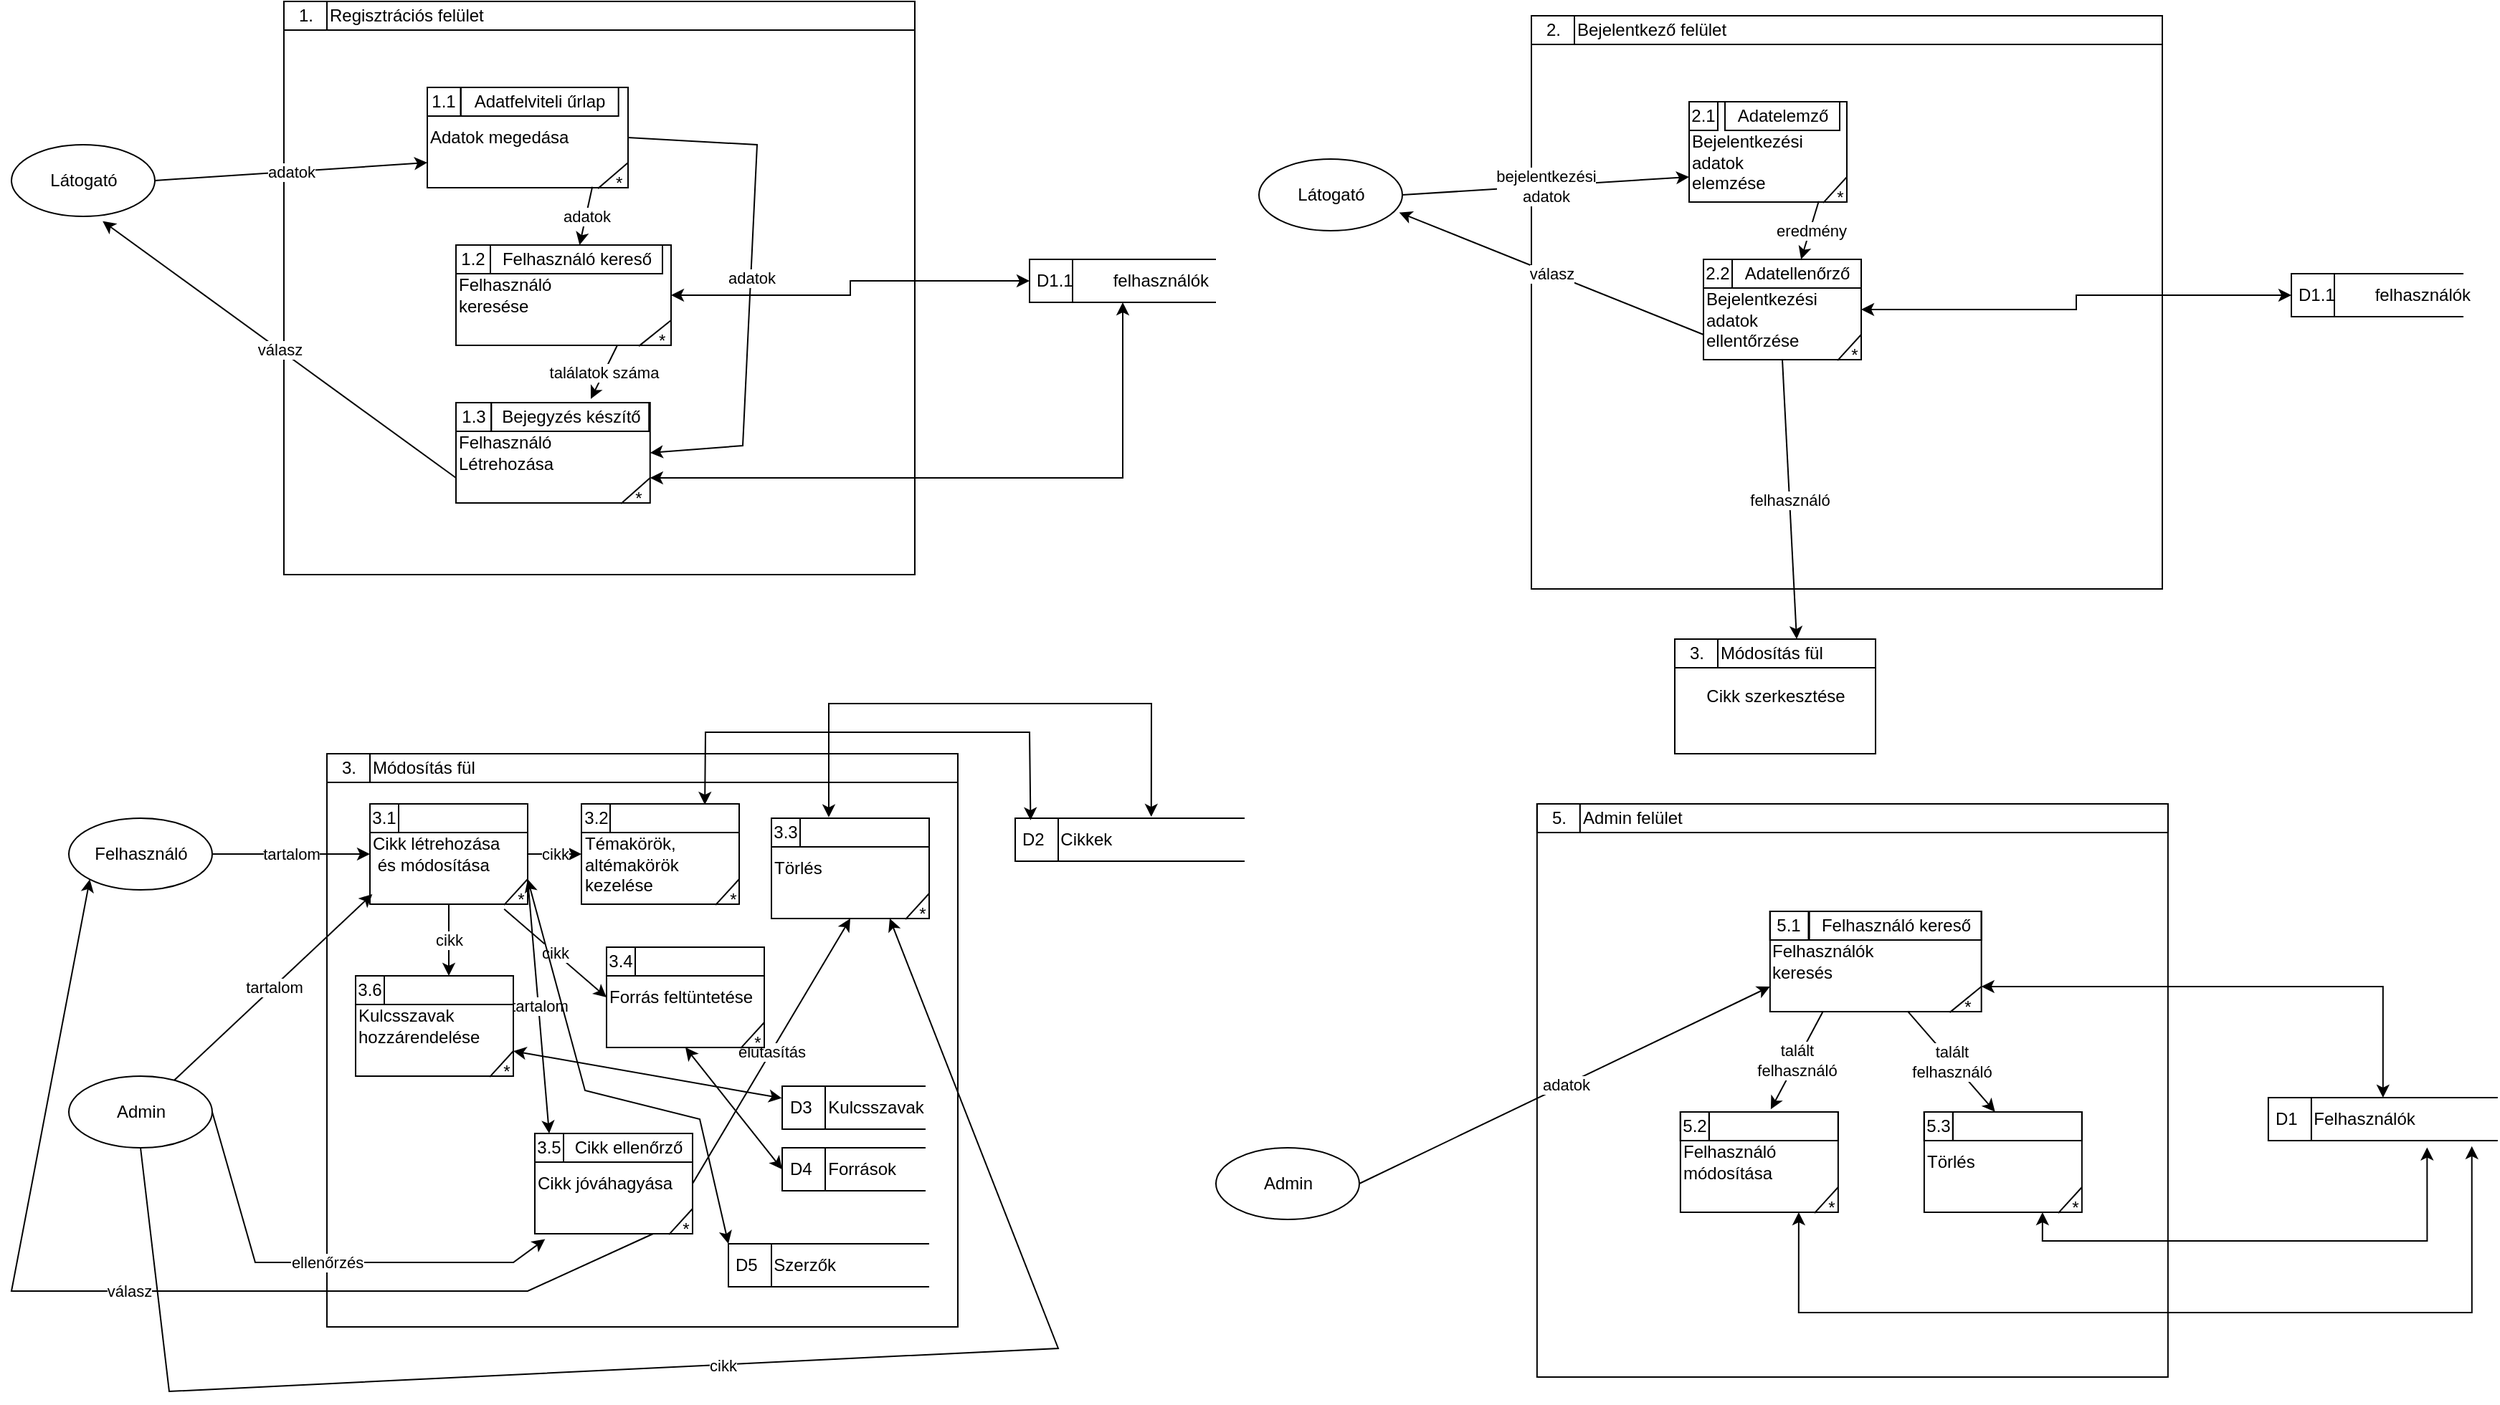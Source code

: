 <mxfile version="16.6.5" type="device"><diagram id="g55l6Z9YjQzglvDp5Ulx" name="Page-1"><mxGraphModel dx="1093" dy="506" grid="1" gridSize="10" guides="1" tooltips="1" connect="1" arrows="1" fold="1" page="1" pageScale="1" pageWidth="827" pageHeight="1169" math="0" shadow="0"><root><mxCell id="0"/><mxCell id="1" parent="0"/><mxCell id="7pryY4w6jy6aEPybOsbX-1" value="" style="group" vertex="1" connectable="0" parent="1"><mxGeometry x="210" y="60" width="440" height="400" as="geometry"/></mxCell><mxCell id="7pryY4w6jy6aEPybOsbX-2" value="" style="html=1;dashed=0;whitespace=wrap;rounded=0;sketch=0;strokeColor=#000000;align=left;" vertex="1" parent="7pryY4w6jy6aEPybOsbX-1"><mxGeometry width="440" height="400" as="geometry"/></mxCell><mxCell id="7pryY4w6jy6aEPybOsbX-3" value="1." style="text;html=1;resizable=0;autosize=1;align=center;verticalAlign=middle;points=[];fillColor=none;rounded=0;sketch=0;strokeColor=#000000;" vertex="1" parent="7pryY4w6jy6aEPybOsbX-1"><mxGeometry width="30" height="20" as="geometry"/></mxCell><mxCell id="7pryY4w6jy6aEPybOsbX-4" value="Regisztrációs felület" style="rounded=0;whiteSpace=wrap;html=1;sketch=0;strokeColor=#000000;align=left;" vertex="1" parent="7pryY4w6jy6aEPybOsbX-1"><mxGeometry x="30" width="410" height="20" as="geometry"/></mxCell><mxCell id="7pryY4w6jy6aEPybOsbX-5" value="" style="group" vertex="1" connectable="0" parent="7pryY4w6jy6aEPybOsbX-1"><mxGeometry x="100" y="60" width="145.003" height="77" as="geometry"/></mxCell><mxCell id="7pryY4w6jy6aEPybOsbX-6" value="" style="whiteSpace=wrap;html=1;rounded=0;sketch=0;align=left;" vertex="1" parent="7pryY4w6jy6aEPybOsbX-5"><mxGeometry width="23.333" height="20" as="geometry"/></mxCell><mxCell id="7pryY4w6jy6aEPybOsbX-7" value="Adatok megedása" style="html=1;dashed=0;whitespace=wrap;rounded=0;sketch=0;align=left;" vertex="1" parent="7pryY4w6jy6aEPybOsbX-5"><mxGeometry width="140" height="70" as="geometry"/></mxCell><mxCell id="7pryY4w6jy6aEPybOsbX-8" value="1.1" style="text;html=1;fillColor=none;align=center;verticalAlign=middle;whiteSpace=wrap;rounded=0;sketch=0;strokeColor=#000000;" vertex="1" parent="7pryY4w6jy6aEPybOsbX-5"><mxGeometry width="23.333" height="20" as="geometry"/></mxCell><mxCell id="7pryY4w6jy6aEPybOsbX-9" value="Adatfelviteli űrlap" style="text;html=1;resizable=0;autosize=1;align=center;verticalAlign=middle;points=[];fillColor=none;rounded=0;sketch=0;strokeColor=#000000;" vertex="1" parent="7pryY4w6jy6aEPybOsbX-5"><mxGeometry x="23.337" width="110" height="20" as="geometry"/></mxCell><mxCell id="7pryY4w6jy6aEPybOsbX-10" value="" style="endArrow=none;html=1;entryX=1;entryY=0.75;entryDx=0;entryDy=0;exitX=0.85;exitY=1.008;exitDx=0;exitDy=0;exitPerimeter=0;rounded=0;" edge="1" parent="7pryY4w6jy6aEPybOsbX-5" source="7pryY4w6jy6aEPybOsbX-7" target="7pryY4w6jy6aEPybOsbX-7"><mxGeometry width="50" height="50" relative="1" as="geometry"><mxPoint x="-35" y="20" as="sourcePoint"/><mxPoint x="23.333" y="-30" as="targetPoint"/></mxGeometry></mxCell><mxCell id="7pryY4w6jy6aEPybOsbX-11" value="&amp;nbsp; *" style="text;html=1;resizable=0;autosize=1;align=center;verticalAlign=middle;points=[];fillColor=none;strokeColor=none;rounded=0;sketch=0;" vertex="1" parent="7pryY4w6jy6aEPybOsbX-5"><mxGeometry x="115.003" y="57" width="30" height="20" as="geometry"/></mxCell><mxCell id="7pryY4w6jy6aEPybOsbX-12" value="" style="group" vertex="1" connectable="0" parent="7pryY4w6jy6aEPybOsbX-1"><mxGeometry x="120" y="280" width="160" height="77" as="geometry"/></mxCell><mxCell id="7pryY4w6jy6aEPybOsbX-13" value="" style="whiteSpace=wrap;html=1;rounded=0;sketch=0;align=left;" vertex="1" parent="7pryY4w6jy6aEPybOsbX-12"><mxGeometry width="24.615" height="20" as="geometry"/></mxCell><mxCell id="7pryY4w6jy6aEPybOsbX-14" value="Felhasználó&lt;br&gt;Létrehozása" style="html=1;dashed=0;whitespace=wrap;rounded=0;sketch=0;align=left;" vertex="1" parent="7pryY4w6jy6aEPybOsbX-12"><mxGeometry width="135.385" height="70" as="geometry"/></mxCell><mxCell id="7pryY4w6jy6aEPybOsbX-15" value="1.3" style="text;html=1;fillColor=none;align=center;verticalAlign=middle;whiteSpace=wrap;rounded=0;sketch=0;strokeColor=#000000;" vertex="1" parent="7pryY4w6jy6aEPybOsbX-12"><mxGeometry width="24.615" height="20" as="geometry"/></mxCell><mxCell id="7pryY4w6jy6aEPybOsbX-16" value="Bejegyzés készítő" style="text;html=1;resizable=0;autosize=1;align=center;verticalAlign=middle;points=[];fillColor=none;rounded=0;sketch=0;strokeColor=#000000;" vertex="1" parent="7pryY4w6jy6aEPybOsbX-12"><mxGeometry x="24.612" width="110" height="20" as="geometry"/></mxCell><mxCell id="7pryY4w6jy6aEPybOsbX-17" value="" style="endArrow=none;html=1;entryX=1;entryY=0.75;entryDx=0;entryDy=0;exitX=0.85;exitY=1.008;exitDx=0;exitDy=0;exitPerimeter=0;rounded=0;" edge="1" parent="7pryY4w6jy6aEPybOsbX-12" source="7pryY4w6jy6aEPybOsbX-14" target="7pryY4w6jy6aEPybOsbX-14"><mxGeometry width="50" height="50" relative="1" as="geometry"><mxPoint x="-36.923" y="20" as="sourcePoint"/><mxPoint x="24.615" y="-30" as="targetPoint"/></mxGeometry></mxCell><mxCell id="7pryY4w6jy6aEPybOsbX-18" value="*" style="text;html=1;resizable=0;autosize=1;align=center;verticalAlign=middle;points=[];fillColor=none;strokeColor=none;rounded=0;sketch=0;" vertex="1" parent="7pryY4w6jy6aEPybOsbX-12"><mxGeometry x="116.923" y="57" width="20" height="20" as="geometry"/></mxCell><mxCell id="7pryY4w6jy6aEPybOsbX-19" value="" style="group" vertex="1" connectable="0" parent="7pryY4w6jy6aEPybOsbX-1"><mxGeometry x="120" y="170" width="155" height="77" as="geometry"/></mxCell><mxCell id="7pryY4w6jy6aEPybOsbX-20" value="" style="whiteSpace=wrap;html=1;rounded=0;sketch=0;align=left;" vertex="1" parent="7pryY4w6jy6aEPybOsbX-19"><mxGeometry width="24" height="20" as="geometry"/></mxCell><mxCell id="7pryY4w6jy6aEPybOsbX-21" value="Felhasználó &lt;br&gt;keresése" style="html=1;dashed=0;whitespace=wrap;rounded=0;sketch=0;align=left;" vertex="1" parent="7pryY4w6jy6aEPybOsbX-19"><mxGeometry width="150" height="70" as="geometry"/></mxCell><mxCell id="7pryY4w6jy6aEPybOsbX-22" value="1.2" style="text;html=1;fillColor=none;align=center;verticalAlign=middle;whiteSpace=wrap;rounded=0;sketch=0;strokeColor=#000000;" vertex="1" parent="7pryY4w6jy6aEPybOsbX-19"><mxGeometry width="24" height="20" as="geometry"/></mxCell><mxCell id="7pryY4w6jy6aEPybOsbX-23" value="Felhasználó kereső" style="text;html=1;resizable=0;autosize=1;align=center;verticalAlign=middle;points=[];fillColor=none;rounded=0;sketch=0;strokeColor=#000000;" vertex="1" parent="7pryY4w6jy6aEPybOsbX-19"><mxGeometry x="24" width="120" height="20" as="geometry"/></mxCell><mxCell id="7pryY4w6jy6aEPybOsbX-24" value="" style="endArrow=none;html=1;entryX=1;entryY=0.75;entryDx=0;entryDy=0;exitX=0.85;exitY=1.008;exitDx=0;exitDy=0;exitPerimeter=0;rounded=0;" edge="1" parent="7pryY4w6jy6aEPybOsbX-19" source="7pryY4w6jy6aEPybOsbX-21" target="7pryY4w6jy6aEPybOsbX-21"><mxGeometry width="50" height="50" relative="1" as="geometry"><mxPoint x="-36" y="20" as="sourcePoint"/><mxPoint x="24" y="-30" as="targetPoint"/></mxGeometry></mxCell><mxCell id="7pryY4w6jy6aEPybOsbX-25" value="&amp;nbsp; *" style="text;html=1;resizable=0;autosize=1;align=center;verticalAlign=middle;points=[];fillColor=none;strokeColor=none;rounded=0;sketch=0;" vertex="1" parent="7pryY4w6jy6aEPybOsbX-19"><mxGeometry x="125" y="57" width="30" height="20" as="geometry"/></mxCell><mxCell id="7pryY4w6jy6aEPybOsbX-26" value="" style="endArrow=classic;html=1;rounded=0;exitX=0.822;exitY=0.991;exitDx=0;exitDy=0;exitPerimeter=0;" edge="1" parent="7pryY4w6jy6aEPybOsbX-1" source="7pryY4w6jy6aEPybOsbX-7" target="7pryY4w6jy6aEPybOsbX-23"><mxGeometry relative="1" as="geometry"><mxPoint x="150" y="180" as="sourcePoint"/><mxPoint x="250" y="180" as="targetPoint"/></mxGeometry></mxCell><mxCell id="7pryY4w6jy6aEPybOsbX-27" value="adatok" style="edgeLabel;resizable=0;html=1;align=center;verticalAlign=middle;" connectable="0" vertex="1" parent="7pryY4w6jy6aEPybOsbX-26"><mxGeometry relative="1" as="geometry"/></mxCell><mxCell id="7pryY4w6jy6aEPybOsbX-28" value="" style="endArrow=classic;html=1;rounded=0;entryX=0.631;entryY=-0.13;entryDx=0;entryDy=0;entryPerimeter=0;exitX=0.75;exitY=1;exitDx=0;exitDy=0;" edge="1" parent="7pryY4w6jy6aEPybOsbX-1" source="7pryY4w6jy6aEPybOsbX-21" target="7pryY4w6jy6aEPybOsbX-16"><mxGeometry relative="1" as="geometry"><mxPoint x="197" y="250" as="sourcePoint"/><mxPoint x="196.071" y="180" as="targetPoint"/></mxGeometry></mxCell><mxCell id="7pryY4w6jy6aEPybOsbX-29" value="találatok száma" style="edgeLabel;resizable=0;html=1;align=center;verticalAlign=middle;" connectable="0" vertex="1" parent="7pryY4w6jy6aEPybOsbX-28"><mxGeometry relative="1" as="geometry"/></mxCell><mxCell id="7pryY4w6jy6aEPybOsbX-30" value="" style="endArrow=classic;html=1;rounded=0;exitX=1;exitY=0.5;exitDx=0;exitDy=0;entryX=1;entryY=0.5;entryDx=0;entryDy=0;" edge="1" parent="7pryY4w6jy6aEPybOsbX-1" source="7pryY4w6jy6aEPybOsbX-7" target="7pryY4w6jy6aEPybOsbX-14"><mxGeometry relative="1" as="geometry"><mxPoint x="210.42" y="149.37" as="sourcePoint"/><mxPoint x="206.071" y="190" as="targetPoint"/><Array as="points"><mxPoint x="330" y="100"/><mxPoint x="320" y="310"/></Array></mxGeometry></mxCell><mxCell id="7pryY4w6jy6aEPybOsbX-31" value="adatok" style="edgeLabel;resizable=0;html=1;align=center;verticalAlign=middle;" connectable="0" vertex="1" parent="7pryY4w6jy6aEPybOsbX-30"><mxGeometry relative="1" as="geometry"/></mxCell><mxCell id="7pryY4w6jy6aEPybOsbX-32" value="Látogató" style="shape=ellipse;html=1;dashed=0;whitespace=wrap;perimeter=ellipsePerimeter;" vertex="1" parent="1"><mxGeometry x="20" y="160" width="100" height="50" as="geometry"/></mxCell><mxCell id="7pryY4w6jy6aEPybOsbX-33" value="" style="endArrow=classic;html=1;rounded=0;exitX=1;exitY=0.5;exitDx=0;exitDy=0;entryX=0;entryY=0.75;entryDx=0;entryDy=0;" edge="1" parent="1" source="7pryY4w6jy6aEPybOsbX-32" target="7pryY4w6jy6aEPybOsbX-7"><mxGeometry relative="1" as="geometry"><mxPoint x="360" y="240" as="sourcePoint"/><mxPoint x="460" y="240" as="targetPoint"/></mxGeometry></mxCell><mxCell id="7pryY4w6jy6aEPybOsbX-34" value="adatok" style="edgeLabel;resizable=0;html=1;align=center;verticalAlign=middle;" connectable="0" vertex="1" parent="7pryY4w6jy6aEPybOsbX-33"><mxGeometry relative="1" as="geometry"/></mxCell><mxCell id="7pryY4w6jy6aEPybOsbX-35" value="" style="endArrow=classic;html=1;rounded=0;exitX=0;exitY=0.75;exitDx=0;exitDy=0;entryX=0.636;entryY=1.068;entryDx=0;entryDy=0;entryPerimeter=0;" edge="1" parent="1" source="7pryY4w6jy6aEPybOsbX-14" target="7pryY4w6jy6aEPybOsbX-32"><mxGeometry relative="1" as="geometry"><mxPoint x="130" y="195" as="sourcePoint"/><mxPoint x="320" y="182.5" as="targetPoint"/></mxGeometry></mxCell><mxCell id="7pryY4w6jy6aEPybOsbX-36" value="válasz" style="edgeLabel;resizable=0;html=1;align=center;verticalAlign=middle;" connectable="0" vertex="1" parent="7pryY4w6jy6aEPybOsbX-35"><mxGeometry relative="1" as="geometry"/></mxCell><mxCell id="7pryY4w6jy6aEPybOsbX-37" value="D1.1&lt;span style=&quot;white-space: pre&quot;&gt;&#9;&lt;/span&gt;felhasználók" style="html=1;dashed=0;whitespace=wrap;shape=mxgraph.dfd.dataStoreID;align=left;spacingLeft=3;points=[[0,0],[0.5,0],[1,0],[0,0.5],[1,0.5],[0,1],[0.5,1],[1,1]];" vertex="1" parent="1"><mxGeometry x="730" y="240" width="130" height="30" as="geometry"/></mxCell><mxCell id="7pryY4w6jy6aEPybOsbX-38" style="edgeStyle=orthogonalEdgeStyle;rounded=0;orthogonalLoop=1;jettySize=auto;html=1;exitX=1;exitY=0.5;exitDx=0;exitDy=0;entryX=0;entryY=0.5;entryDx=0;entryDy=0;startArrow=classic;startFill=1;" edge="1" parent="1" source="7pryY4w6jy6aEPybOsbX-21" target="7pryY4w6jy6aEPybOsbX-37"><mxGeometry relative="1" as="geometry"/></mxCell><mxCell id="7pryY4w6jy6aEPybOsbX-39" style="edgeStyle=orthogonalEdgeStyle;rounded=0;orthogonalLoop=1;jettySize=auto;html=1;exitX=1;exitY=0.75;exitDx=0;exitDy=0;entryX=0.5;entryY=1;entryDx=0;entryDy=0;startArrow=classic;startFill=1;" edge="1" parent="1" source="7pryY4w6jy6aEPybOsbX-14" target="7pryY4w6jy6aEPybOsbX-37"><mxGeometry relative="1" as="geometry"/></mxCell><mxCell id="7pryY4w6jy6aEPybOsbX-40" value="" style="group" vertex="1" connectable="0" parent="1"><mxGeometry x="1080" y="70" width="440" height="400" as="geometry"/></mxCell><mxCell id="7pryY4w6jy6aEPybOsbX-41" value="" style="html=1;dashed=0;whitespace=wrap;rounded=0;sketch=0;strokeColor=#000000;align=left;" vertex="1" parent="7pryY4w6jy6aEPybOsbX-40"><mxGeometry width="440" height="400" as="geometry"/></mxCell><mxCell id="7pryY4w6jy6aEPybOsbX-42" value="2." style="text;html=1;resizable=0;autosize=1;align=center;verticalAlign=middle;points=[];fillColor=none;rounded=0;sketch=0;strokeColor=#000000;" vertex="1" parent="7pryY4w6jy6aEPybOsbX-40"><mxGeometry width="30" height="20" as="geometry"/></mxCell><mxCell id="7pryY4w6jy6aEPybOsbX-43" value="Bejelentkező felület" style="rounded=0;whiteSpace=wrap;html=1;sketch=0;strokeColor=#000000;align=left;" vertex="1" parent="7pryY4w6jy6aEPybOsbX-40"><mxGeometry x="30" width="410" height="20" as="geometry"/></mxCell><mxCell id="7pryY4w6jy6aEPybOsbX-44" value="" style="group" vertex="1" connectable="0" parent="7pryY4w6jy6aEPybOsbX-40"><mxGeometry x="110" y="60" width="115" height="77" as="geometry"/></mxCell><mxCell id="7pryY4w6jy6aEPybOsbX-45" value="" style="whiteSpace=wrap;html=1;rounded=0;sketch=0;align=left;" vertex="1" parent="7pryY4w6jy6aEPybOsbX-44"><mxGeometry width="20" height="20" as="geometry"/></mxCell><mxCell id="7pryY4w6jy6aEPybOsbX-46" value="&lt;br&gt;Bejelentkezési&lt;br&gt;adatok&lt;br&gt;elemzése" style="html=1;dashed=0;whitespace=wrap;rounded=0;sketch=0;align=left;" vertex="1" parent="7pryY4w6jy6aEPybOsbX-44"><mxGeometry width="110" height="70" as="geometry"/></mxCell><mxCell id="7pryY4w6jy6aEPybOsbX-47" value="2.1" style="text;html=1;fillColor=none;align=center;verticalAlign=middle;whiteSpace=wrap;rounded=0;sketch=0;strokeColor=#000000;" vertex="1" parent="7pryY4w6jy6aEPybOsbX-44"><mxGeometry width="20" height="20" as="geometry"/></mxCell><mxCell id="7pryY4w6jy6aEPybOsbX-48" value="Adatelemző" style="text;html=1;resizable=0;autosize=1;align=center;verticalAlign=middle;points=[];fillColor=none;rounded=0;sketch=0;strokeColor=#000000;" vertex="1" parent="7pryY4w6jy6aEPybOsbX-44"><mxGeometry x="25" width="80" height="20" as="geometry"/></mxCell><mxCell id="7pryY4w6jy6aEPybOsbX-49" value="" style="endArrow=none;html=1;entryX=1;entryY=0.75;entryDx=0;entryDy=0;exitX=0.85;exitY=1.008;exitDx=0;exitDy=0;exitPerimeter=0;rounded=0;" edge="1" parent="7pryY4w6jy6aEPybOsbX-44" source="7pryY4w6jy6aEPybOsbX-46" target="7pryY4w6jy6aEPybOsbX-46"><mxGeometry width="50" height="50" relative="1" as="geometry"><mxPoint x="-30" y="20" as="sourcePoint"/><mxPoint x="20" y="-30" as="targetPoint"/></mxGeometry></mxCell><mxCell id="7pryY4w6jy6aEPybOsbX-50" value="*" style="text;html=1;resizable=0;autosize=1;align=center;verticalAlign=middle;points=[];fillColor=none;strokeColor=none;rounded=0;sketch=0;" vertex="1" parent="7pryY4w6jy6aEPybOsbX-44"><mxGeometry x="95" y="57" width="20" height="20" as="geometry"/></mxCell><mxCell id="7pryY4w6jy6aEPybOsbX-51" value="" style="group" vertex="1" connectable="0" parent="7pryY4w6jy6aEPybOsbX-40"><mxGeometry x="120" y="170" width="115" height="77" as="geometry"/></mxCell><mxCell id="7pryY4w6jy6aEPybOsbX-52" value="" style="whiteSpace=wrap;html=1;rounded=0;sketch=0;align=left;" vertex="1" parent="7pryY4w6jy6aEPybOsbX-51"><mxGeometry width="20" height="20" as="geometry"/></mxCell><mxCell id="7pryY4w6jy6aEPybOsbX-53" value="&lt;br&gt;Bejelentkezési&lt;br&gt;adatok&lt;br&gt;ellentőrzése" style="html=1;dashed=0;whitespace=wrap;rounded=0;sketch=0;align=left;" vertex="1" parent="7pryY4w6jy6aEPybOsbX-51"><mxGeometry width="110" height="70" as="geometry"/></mxCell><mxCell id="7pryY4w6jy6aEPybOsbX-54" value="2.2" style="text;html=1;fillColor=none;align=center;verticalAlign=middle;whiteSpace=wrap;rounded=0;sketch=0;strokeColor=#000000;" vertex="1" parent="7pryY4w6jy6aEPybOsbX-51"><mxGeometry width="20" height="20" as="geometry"/></mxCell><mxCell id="7pryY4w6jy6aEPybOsbX-55" value="Adatellenőrző" style="text;html=1;resizable=0;autosize=1;align=center;verticalAlign=middle;points=[];fillColor=none;rounded=0;sketch=0;strokeColor=#000000;" vertex="1" parent="7pryY4w6jy6aEPybOsbX-51"><mxGeometry x="20" width="90" height="20" as="geometry"/></mxCell><mxCell id="7pryY4w6jy6aEPybOsbX-56" value="" style="endArrow=none;html=1;entryX=1;entryY=0.75;entryDx=0;entryDy=0;exitX=0.85;exitY=1.008;exitDx=0;exitDy=0;exitPerimeter=0;rounded=0;" edge="1" parent="7pryY4w6jy6aEPybOsbX-51" source="7pryY4w6jy6aEPybOsbX-53" target="7pryY4w6jy6aEPybOsbX-53"><mxGeometry width="50" height="50" relative="1" as="geometry"><mxPoint x="-30" y="20" as="sourcePoint"/><mxPoint x="20" y="-30" as="targetPoint"/></mxGeometry></mxCell><mxCell id="7pryY4w6jy6aEPybOsbX-57" value="*" style="text;html=1;resizable=0;autosize=1;align=center;verticalAlign=middle;points=[];fillColor=none;strokeColor=none;rounded=0;sketch=0;" vertex="1" parent="7pryY4w6jy6aEPybOsbX-51"><mxGeometry x="95" y="57" width="20" height="20" as="geometry"/></mxCell><mxCell id="7pryY4w6jy6aEPybOsbX-58" value="" style="endArrow=classic;html=1;rounded=0;exitX=0.822;exitY=0.991;exitDx=0;exitDy=0;exitPerimeter=0;" edge="1" parent="7pryY4w6jy6aEPybOsbX-40" source="7pryY4w6jy6aEPybOsbX-46" target="7pryY4w6jy6aEPybOsbX-55"><mxGeometry relative="1" as="geometry"><mxPoint x="150" y="180" as="sourcePoint"/><mxPoint x="250" y="180" as="targetPoint"/></mxGeometry></mxCell><mxCell id="7pryY4w6jy6aEPybOsbX-59" value="eredmény" style="edgeLabel;resizable=0;html=1;align=center;verticalAlign=middle;" connectable="0" vertex="1" parent="7pryY4w6jy6aEPybOsbX-58"><mxGeometry relative="1" as="geometry"/></mxCell><mxCell id="7pryY4w6jy6aEPybOsbX-60" value="Látogató" style="shape=ellipse;html=1;dashed=0;whitespace=wrap;perimeter=ellipsePerimeter;" vertex="1" parent="1"><mxGeometry x="890" y="170" width="100" height="50" as="geometry"/></mxCell><mxCell id="7pryY4w6jy6aEPybOsbX-61" value="" style="endArrow=classic;html=1;rounded=0;exitX=1;exitY=0.5;exitDx=0;exitDy=0;entryX=0;entryY=0.75;entryDx=0;entryDy=0;" edge="1" parent="1" source="7pryY4w6jy6aEPybOsbX-60" target="7pryY4w6jy6aEPybOsbX-46"><mxGeometry relative="1" as="geometry"><mxPoint x="1230" y="250" as="sourcePoint"/><mxPoint x="1330" y="250" as="targetPoint"/></mxGeometry></mxCell><mxCell id="7pryY4w6jy6aEPybOsbX-62" value="bejelentkezési &lt;br&gt;adatok" style="edgeLabel;resizable=0;html=1;align=center;verticalAlign=middle;" connectable="0" vertex="1" parent="7pryY4w6jy6aEPybOsbX-61"><mxGeometry relative="1" as="geometry"/></mxCell><mxCell id="7pryY4w6jy6aEPybOsbX-63" value="D1.1&lt;span style=&quot;white-space: pre&quot;&gt;&#9;&lt;/span&gt;felhasználók" style="html=1;dashed=0;whitespace=wrap;shape=mxgraph.dfd.dataStoreID;align=left;spacingLeft=3;points=[[0,0],[0.5,0],[1,0],[0,0.5],[1,0.5],[0,1],[0.5,1],[1,1]];" vertex="1" parent="1"><mxGeometry x="1610" y="250" width="120" height="30" as="geometry"/></mxCell><mxCell id="7pryY4w6jy6aEPybOsbX-64" style="edgeStyle=orthogonalEdgeStyle;rounded=0;orthogonalLoop=1;jettySize=auto;html=1;exitX=1;exitY=0.5;exitDx=0;exitDy=0;entryX=0;entryY=0.5;entryDx=0;entryDy=0;startArrow=classic;startFill=1;" edge="1" parent="1" source="7pryY4w6jy6aEPybOsbX-53" target="7pryY4w6jy6aEPybOsbX-63"><mxGeometry relative="1" as="geometry"/></mxCell><mxCell id="7pryY4w6jy6aEPybOsbX-65" value="" style="endArrow=none;html=1;rounded=0;exitX=0.978;exitY=0.746;exitDx=0;exitDy=0;entryX=0;entryY=0.75;entryDx=0;entryDy=0;exitPerimeter=0;startArrow=classic;startFill=1;endFill=0;" edge="1" parent="1" source="7pryY4w6jy6aEPybOsbX-60" target="7pryY4w6jy6aEPybOsbX-53"><mxGeometry relative="1" as="geometry"><mxPoint x="1000" y="205" as="sourcePoint"/><mxPoint x="1190" y="192.5" as="targetPoint"/></mxGeometry></mxCell><mxCell id="7pryY4w6jy6aEPybOsbX-66" value="válasz" style="edgeLabel;resizable=0;html=1;align=center;verticalAlign=middle;" connectable="0" vertex="1" parent="7pryY4w6jy6aEPybOsbX-65"><mxGeometry relative="1" as="geometry"/></mxCell><mxCell id="7pryY4w6jy6aEPybOsbX-67" value="" style="group" vertex="1" connectable="0" parent="1"><mxGeometry x="1180" y="505" width="140" height="80" as="geometry"/></mxCell><mxCell id="7pryY4w6jy6aEPybOsbX-68" value="" style="html=1;dashed=0;whitespace=wrap;rounded=0;sketch=0;strokeColor=#000000;align=left;" vertex="1" parent="7pryY4w6jy6aEPybOsbX-67"><mxGeometry width="140" height="80" as="geometry"/></mxCell><mxCell id="7pryY4w6jy6aEPybOsbX-69" value="3." style="text;html=1;resizable=0;autosize=1;align=center;verticalAlign=middle;points=[];fillColor=none;rounded=0;sketch=0;strokeColor=#000000;" vertex="1" parent="7pryY4w6jy6aEPybOsbX-67"><mxGeometry width="30" height="20" as="geometry"/></mxCell><mxCell id="7pryY4w6jy6aEPybOsbX-70" value="Cikk szerkesztése" style="text;html=1;resizable=0;autosize=1;align=center;verticalAlign=middle;points=[];fillColor=none;strokeColor=none;rounded=0;sketch=0;" vertex="1" parent="7pryY4w6jy6aEPybOsbX-67"><mxGeometry x="15" y="30" width="110" height="20" as="geometry"/></mxCell><mxCell id="7pryY4w6jy6aEPybOsbX-71" value="Módosítás fül" style="rounded=0;whiteSpace=wrap;html=1;sketch=0;strokeColor=#000000;align=left;" vertex="1" parent="7pryY4w6jy6aEPybOsbX-67"><mxGeometry x="30.0" width="110" height="20" as="geometry"/></mxCell><mxCell id="7pryY4w6jy6aEPybOsbX-72" value="" style="endArrow=classic;html=1;rounded=0;exitX=0.5;exitY=1;exitDx=0;exitDy=0;entryX=0.5;entryY=0;entryDx=0;entryDy=0;" edge="1" parent="1" source="7pryY4w6jy6aEPybOsbX-53" target="7pryY4w6jy6aEPybOsbX-71"><mxGeometry relative="1" as="geometry"><mxPoint x="1290" y="410" as="sourcePoint"/><mxPoint x="1390" y="410" as="targetPoint"/></mxGeometry></mxCell><mxCell id="7pryY4w6jy6aEPybOsbX-73" value="felhasználó" style="edgeLabel;resizable=0;html=1;align=center;verticalAlign=middle;" connectable="0" vertex="1" parent="7pryY4w6jy6aEPybOsbX-72"><mxGeometry relative="1" as="geometry"/></mxCell><mxCell id="7pryY4w6jy6aEPybOsbX-74" value="" style="group" vertex="1" connectable="0" parent="1"><mxGeometry x="240" y="585" width="440" height="400" as="geometry"/></mxCell><mxCell id="7pryY4w6jy6aEPybOsbX-75" value="" style="html=1;dashed=0;whitespace=wrap;rounded=0;sketch=0;strokeColor=#000000;align=left;" vertex="1" parent="7pryY4w6jy6aEPybOsbX-74"><mxGeometry width="440" height="400" as="geometry"/></mxCell><mxCell id="7pryY4w6jy6aEPybOsbX-76" value="3." style="text;html=1;resizable=0;autosize=1;align=center;verticalAlign=middle;points=[];fillColor=none;rounded=0;sketch=0;strokeColor=#000000;" vertex="1" parent="7pryY4w6jy6aEPybOsbX-74"><mxGeometry width="30" height="20" as="geometry"/></mxCell><mxCell id="7pryY4w6jy6aEPybOsbX-77" value="Módosítás fül" style="rounded=0;whiteSpace=wrap;html=1;sketch=0;strokeColor=#000000;align=left;" vertex="1" parent="7pryY4w6jy6aEPybOsbX-74"><mxGeometry x="30" width="410" height="20" as="geometry"/></mxCell><mxCell id="7pryY4w6jy6aEPybOsbX-78" value="" style="group" vertex="1" connectable="0" parent="7pryY4w6jy6aEPybOsbX-74"><mxGeometry x="30" y="35" width="115" height="77" as="geometry"/></mxCell><mxCell id="7pryY4w6jy6aEPybOsbX-79" value="" style="whiteSpace=wrap;html=1;rounded=0;sketch=0;align=left;" vertex="1" parent="7pryY4w6jy6aEPybOsbX-78"><mxGeometry width="20" height="20" as="geometry"/></mxCell><mxCell id="7pryY4w6jy6aEPybOsbX-80" value="Cikk létrehozása&lt;br&gt;&amp;nbsp;és módosítása" style="html=1;dashed=0;whitespace=wrap;rounded=0;sketch=0;align=left;" vertex="1" parent="7pryY4w6jy6aEPybOsbX-78"><mxGeometry width="110" height="70" as="geometry"/></mxCell><mxCell id="7pryY4w6jy6aEPybOsbX-81" value="3.1" style="text;html=1;fillColor=none;align=center;verticalAlign=middle;whiteSpace=wrap;rounded=0;sketch=0;strokeColor=#000000;" vertex="1" parent="7pryY4w6jy6aEPybOsbX-78"><mxGeometry width="20" height="20" as="geometry"/></mxCell><mxCell id="7pryY4w6jy6aEPybOsbX-82" value="&amp;nbsp; &amp;nbsp; &amp;nbsp; &amp;nbsp; &amp;nbsp; &amp;nbsp; &amp;nbsp; &amp;nbsp; &amp;nbsp; &amp;nbsp; &amp;nbsp;&amp;nbsp;" style="text;html=1;resizable=0;autosize=1;align=center;verticalAlign=middle;points=[];fillColor=none;rounded=0;sketch=0;strokeColor=#000000;" vertex="1" parent="7pryY4w6jy6aEPybOsbX-78"><mxGeometry x="20" width="90" height="20" as="geometry"/></mxCell><mxCell id="7pryY4w6jy6aEPybOsbX-83" value="" style="endArrow=none;html=1;entryX=1;entryY=0.75;entryDx=0;entryDy=0;exitX=0.85;exitY=1.008;exitDx=0;exitDy=0;exitPerimeter=0;rounded=0;" edge="1" parent="7pryY4w6jy6aEPybOsbX-78" source="7pryY4w6jy6aEPybOsbX-80" target="7pryY4w6jy6aEPybOsbX-80"><mxGeometry width="50" height="50" relative="1" as="geometry"><mxPoint x="-30" y="20" as="sourcePoint"/><mxPoint x="20" y="-30" as="targetPoint"/></mxGeometry></mxCell><mxCell id="7pryY4w6jy6aEPybOsbX-84" value="*" style="text;html=1;resizable=0;autosize=1;align=center;verticalAlign=middle;points=[];fillColor=none;strokeColor=none;rounded=0;sketch=0;" vertex="1" parent="7pryY4w6jy6aEPybOsbX-78"><mxGeometry x="95" y="57" width="20" height="20" as="geometry"/></mxCell><mxCell id="7pryY4w6jy6aEPybOsbX-85" value="" style="group" vertex="1" connectable="0" parent="7pryY4w6jy6aEPybOsbX-74"><mxGeometry x="145" y="265" width="115" height="77" as="geometry"/></mxCell><mxCell id="7pryY4w6jy6aEPybOsbX-86" value="" style="whiteSpace=wrap;html=1;rounded=0;sketch=0;align=left;" vertex="1" parent="7pryY4w6jy6aEPybOsbX-85"><mxGeometry width="20" height="20" as="geometry"/></mxCell><mxCell id="7pryY4w6jy6aEPybOsbX-87" value="Cikk jóváhagyása" style="html=1;dashed=0;whitespace=wrap;rounded=0;sketch=0;align=left;" vertex="1" parent="7pryY4w6jy6aEPybOsbX-85"><mxGeometry width="110" height="70" as="geometry"/></mxCell><mxCell id="7pryY4w6jy6aEPybOsbX-88" value="3.5" style="text;html=1;fillColor=none;align=center;verticalAlign=middle;whiteSpace=wrap;rounded=0;sketch=0;strokeColor=#000000;" vertex="1" parent="7pryY4w6jy6aEPybOsbX-85"><mxGeometry width="20" height="20" as="geometry"/></mxCell><mxCell id="7pryY4w6jy6aEPybOsbX-89" value="Cikk ellenőrző" style="text;html=1;resizable=0;autosize=1;align=center;verticalAlign=middle;points=[];fillColor=none;rounded=0;sketch=0;strokeColor=#000000;" vertex="1" parent="7pryY4w6jy6aEPybOsbX-85"><mxGeometry x="20" width="90" height="20" as="geometry"/></mxCell><mxCell id="7pryY4w6jy6aEPybOsbX-90" value="" style="endArrow=none;html=1;entryX=1;entryY=0.75;entryDx=0;entryDy=0;exitX=0.85;exitY=1.008;exitDx=0;exitDy=0;exitPerimeter=0;rounded=0;" edge="1" parent="7pryY4w6jy6aEPybOsbX-85" source="7pryY4w6jy6aEPybOsbX-87" target="7pryY4w6jy6aEPybOsbX-87"><mxGeometry width="50" height="50" relative="1" as="geometry"><mxPoint x="-30" y="20" as="sourcePoint"/><mxPoint x="20" y="-30" as="targetPoint"/></mxGeometry></mxCell><mxCell id="7pryY4w6jy6aEPybOsbX-91" value="*" style="text;html=1;resizable=0;autosize=1;align=center;verticalAlign=middle;points=[];fillColor=none;strokeColor=none;rounded=0;sketch=0;" vertex="1" parent="7pryY4w6jy6aEPybOsbX-85"><mxGeometry x="95" y="57" width="20" height="20" as="geometry"/></mxCell><mxCell id="7pryY4w6jy6aEPybOsbX-92" value="D3&lt;span style=&quot;white-space: pre&quot;&gt;&#9;&lt;/span&gt;Kulcsszavak" style="html=1;dashed=0;whitespace=wrap;shape=mxgraph.dfd.dataStoreID;align=left;spacingLeft=3;points=[[0,0],[0.5,0],[1,0],[0,0.5],[1,0.5],[0,1],[0.5,1],[1,1]];" vertex="1" parent="7pryY4w6jy6aEPybOsbX-74"><mxGeometry x="317.5" y="232" width="100" height="30" as="geometry"/></mxCell><mxCell id="7pryY4w6jy6aEPybOsbX-93" value="D4&lt;span style=&quot;white-space: pre&quot;&gt;&#9;&lt;/span&gt;Források" style="html=1;dashed=0;whitespace=wrap;shape=mxgraph.dfd.dataStoreID;align=left;spacingLeft=3;points=[[0,0],[0.5,0],[1,0],[0,0.5],[1,0.5],[0,1],[0.5,1],[1,1]];" vertex="1" parent="7pryY4w6jy6aEPybOsbX-74"><mxGeometry x="317.5" y="275" width="100" height="30" as="geometry"/></mxCell><mxCell id="7pryY4w6jy6aEPybOsbX-94" value="" style="endArrow=classic;html=1;rounded=0;entryX=0.5;entryY=0;entryDx=0;entryDy=0;exitX=1;exitY=0.75;exitDx=0;exitDy=0;" edge="1" parent="7pryY4w6jy6aEPybOsbX-74" source="7pryY4w6jy6aEPybOsbX-80" target="7pryY4w6jy6aEPybOsbX-88"><mxGeometry relative="1" as="geometry"><mxPoint x="-96.599" y="237.907" as="sourcePoint"/><mxPoint x="41.65" y="108" as="targetPoint"/></mxGeometry></mxCell><mxCell id="7pryY4w6jy6aEPybOsbX-95" value="tartalom" style="edgeLabel;resizable=0;html=1;align=center;verticalAlign=middle;" connectable="0" vertex="1" parent="7pryY4w6jy6aEPybOsbX-94"><mxGeometry relative="1" as="geometry"/></mxCell><mxCell id="7pryY4w6jy6aEPybOsbX-96" value="" style="group;rotation=90;" vertex="1" connectable="0" parent="7pryY4w6jy6aEPybOsbX-74"><mxGeometry x="20" y="155" width="115" height="77" as="geometry"/></mxCell><mxCell id="7pryY4w6jy6aEPybOsbX-97" value="" style="whiteSpace=wrap;html=1;rounded=0;sketch=0;align=left;" vertex="1" parent="7pryY4w6jy6aEPybOsbX-96"><mxGeometry width="20" height="20" as="geometry"/></mxCell><mxCell id="7pryY4w6jy6aEPybOsbX-98" value="Kulcsszavak&lt;br&gt;hozzárendelése" style="html=1;dashed=0;whitespace=wrap;rounded=0;sketch=0;align=left;" vertex="1" parent="7pryY4w6jy6aEPybOsbX-96"><mxGeometry width="110" height="70" as="geometry"/></mxCell><mxCell id="7pryY4w6jy6aEPybOsbX-99" value="3.6" style="text;html=1;fillColor=none;align=center;verticalAlign=middle;whiteSpace=wrap;rounded=0;sketch=0;strokeColor=#000000;" vertex="1" parent="7pryY4w6jy6aEPybOsbX-96"><mxGeometry width="20" height="20" as="geometry"/></mxCell><mxCell id="7pryY4w6jy6aEPybOsbX-100" value="&amp;nbsp; &amp;nbsp; &amp;nbsp; &amp;nbsp; &amp;nbsp; &amp;nbsp; &amp;nbsp; &amp;nbsp; &amp;nbsp; &amp;nbsp; &amp;nbsp;&amp;nbsp;" style="text;html=1;resizable=0;autosize=1;align=center;verticalAlign=middle;points=[];fillColor=none;rounded=0;sketch=0;strokeColor=#000000;" vertex="1" parent="7pryY4w6jy6aEPybOsbX-96"><mxGeometry x="20" width="90" height="20" as="geometry"/></mxCell><mxCell id="7pryY4w6jy6aEPybOsbX-101" value="" style="endArrow=none;html=1;entryX=1;entryY=0.75;entryDx=0;entryDy=0;exitX=0.85;exitY=1.008;exitDx=0;exitDy=0;exitPerimeter=0;rounded=0;" edge="1" parent="7pryY4w6jy6aEPybOsbX-96" source="7pryY4w6jy6aEPybOsbX-98" target="7pryY4w6jy6aEPybOsbX-98"><mxGeometry width="50" height="50" relative="1" as="geometry"><mxPoint x="-30" y="20" as="sourcePoint"/><mxPoint x="20" y="-30" as="targetPoint"/></mxGeometry></mxCell><mxCell id="7pryY4w6jy6aEPybOsbX-102" value="*" style="text;html=1;resizable=0;autosize=1;align=center;verticalAlign=middle;points=[];fillColor=none;strokeColor=none;rounded=0;sketch=0;" vertex="1" parent="7pryY4w6jy6aEPybOsbX-96"><mxGeometry x="95" y="57" width="20" height="20" as="geometry"/></mxCell><mxCell id="7pryY4w6jy6aEPybOsbX-103" value="" style="endArrow=classic;html=1;rounded=0;exitX=0.5;exitY=1;exitDx=0;exitDy=0;" edge="1" parent="7pryY4w6jy6aEPybOsbX-74" source="7pryY4w6jy6aEPybOsbX-80" target="7pryY4w6jy6aEPybOsbX-100"><mxGeometry relative="1" as="geometry"><mxPoint x="150" y="97.5" as="sourcePoint"/><mxPoint x="194" y="275" as="targetPoint"/></mxGeometry></mxCell><mxCell id="7pryY4w6jy6aEPybOsbX-104" value="cikk" style="edgeLabel;resizable=0;html=1;align=center;verticalAlign=middle;" connectable="0" vertex="1" parent="7pryY4w6jy6aEPybOsbX-103"><mxGeometry relative="1" as="geometry"/></mxCell><mxCell id="7pryY4w6jy6aEPybOsbX-105" value="" style="endArrow=classic;html=1;rounded=0;entryX=0.5;entryY=1;entryDx=0;entryDy=0;exitX=1;exitY=0.5;exitDx=0;exitDy=0;" edge="1" parent="7pryY4w6jy6aEPybOsbX-74" source="7pryY4w6jy6aEPybOsbX-87" target="7pryY4w6jy6aEPybOsbX-129"><mxGeometry relative="1" as="geometry"><mxPoint x="160" y="107.5" as="sourcePoint"/><mxPoint x="204" y="285" as="targetPoint"/></mxGeometry></mxCell><mxCell id="7pryY4w6jy6aEPybOsbX-106" value="elutasítás" style="edgeLabel;resizable=0;html=1;align=center;verticalAlign=middle;" connectable="0" vertex="1" parent="7pryY4w6jy6aEPybOsbX-105"><mxGeometry relative="1" as="geometry"/></mxCell><mxCell id="7pryY4w6jy6aEPybOsbX-107" value="" style="group" vertex="1" connectable="0" parent="7pryY4w6jy6aEPybOsbX-74"><mxGeometry x="195" y="135" width="115" height="77" as="geometry"/></mxCell><mxCell id="7pryY4w6jy6aEPybOsbX-108" value="" style="whiteSpace=wrap;html=1;rounded=0;sketch=0;align=left;" vertex="1" parent="7pryY4w6jy6aEPybOsbX-107"><mxGeometry width="20" height="20" as="geometry"/></mxCell><mxCell id="7pryY4w6jy6aEPybOsbX-109" value="Forrás feltüntetése" style="html=1;dashed=0;whitespace=wrap;rounded=0;sketch=0;align=left;" vertex="1" parent="7pryY4w6jy6aEPybOsbX-107"><mxGeometry width="110" height="70" as="geometry"/></mxCell><mxCell id="7pryY4w6jy6aEPybOsbX-110" value="3.4" style="text;html=1;fillColor=none;align=center;verticalAlign=middle;whiteSpace=wrap;rounded=0;sketch=0;strokeColor=#000000;" vertex="1" parent="7pryY4w6jy6aEPybOsbX-107"><mxGeometry width="20" height="20" as="geometry"/></mxCell><mxCell id="7pryY4w6jy6aEPybOsbX-111" value="&amp;nbsp; &amp;nbsp; &amp;nbsp; &amp;nbsp; &amp;nbsp; &amp;nbsp; &amp;nbsp; &amp;nbsp; &amp;nbsp; &amp;nbsp; &amp;nbsp;&amp;nbsp;" style="text;html=1;resizable=0;autosize=1;align=center;verticalAlign=middle;points=[];fillColor=none;rounded=0;sketch=0;strokeColor=#000000;" vertex="1" parent="7pryY4w6jy6aEPybOsbX-107"><mxGeometry x="20" width="90" height="20" as="geometry"/></mxCell><mxCell id="7pryY4w6jy6aEPybOsbX-112" value="" style="endArrow=none;html=1;entryX=1;entryY=0.75;entryDx=0;entryDy=0;exitX=0.85;exitY=1.008;exitDx=0;exitDy=0;exitPerimeter=0;rounded=0;" edge="1" parent="7pryY4w6jy6aEPybOsbX-107" source="7pryY4w6jy6aEPybOsbX-109" target="7pryY4w6jy6aEPybOsbX-109"><mxGeometry width="50" height="50" relative="1" as="geometry"><mxPoint x="-30" y="20" as="sourcePoint"/><mxPoint x="20" y="-30" as="targetPoint"/></mxGeometry></mxCell><mxCell id="7pryY4w6jy6aEPybOsbX-113" value="*" style="text;html=1;resizable=0;autosize=1;align=center;verticalAlign=middle;points=[];fillColor=none;strokeColor=none;rounded=0;sketch=0;" vertex="1" parent="7pryY4w6jy6aEPybOsbX-107"><mxGeometry x="95" y="57" width="20" height="20" as="geometry"/></mxCell><mxCell id="7pryY4w6jy6aEPybOsbX-114" value="" style="endArrow=classic;html=1;rounded=0;exitX=1;exitY=0.5;exitDx=0;exitDy=0;entryX=0;entryY=0.5;entryDx=0;entryDy=0;" edge="1" parent="7pryY4w6jy6aEPybOsbX-74" source="7pryY4w6jy6aEPybOsbX-80" target="7pryY4w6jy6aEPybOsbX-118"><mxGeometry relative="1" as="geometry"><mxPoint x="240" y="265" as="sourcePoint"/><mxPoint x="340" y="265" as="targetPoint"/></mxGeometry></mxCell><mxCell id="7pryY4w6jy6aEPybOsbX-115" value="cikk" style="edgeLabel;resizable=0;html=1;align=center;verticalAlign=middle;" connectable="0" vertex="1" parent="7pryY4w6jy6aEPybOsbX-114"><mxGeometry relative="1" as="geometry"/></mxCell><mxCell id="7pryY4w6jy6aEPybOsbX-116" value="" style="group" vertex="1" connectable="0" parent="7pryY4w6jy6aEPybOsbX-74"><mxGeometry x="177.5" y="35" width="115" height="77" as="geometry"/></mxCell><mxCell id="7pryY4w6jy6aEPybOsbX-117" value="" style="whiteSpace=wrap;html=1;rounded=0;sketch=0;align=left;" vertex="1" parent="7pryY4w6jy6aEPybOsbX-116"><mxGeometry width="20" height="20" as="geometry"/></mxCell><mxCell id="7pryY4w6jy6aEPybOsbX-118" value="&lt;br&gt;Témakörök,&lt;br&gt;altémakörök&lt;br&gt;kezelése" style="html=1;dashed=0;whitespace=wrap;rounded=0;sketch=0;align=left;" vertex="1" parent="7pryY4w6jy6aEPybOsbX-116"><mxGeometry width="110" height="70" as="geometry"/></mxCell><mxCell id="7pryY4w6jy6aEPybOsbX-119" value="3.2" style="text;html=1;fillColor=none;align=center;verticalAlign=middle;whiteSpace=wrap;rounded=0;sketch=0;strokeColor=#000000;" vertex="1" parent="7pryY4w6jy6aEPybOsbX-116"><mxGeometry width="20" height="20" as="geometry"/></mxCell><mxCell id="7pryY4w6jy6aEPybOsbX-120" value="&amp;nbsp; &amp;nbsp; &amp;nbsp; &amp;nbsp; &amp;nbsp; &amp;nbsp; &amp;nbsp; &amp;nbsp; &amp;nbsp; &amp;nbsp; &amp;nbsp;&amp;nbsp;" style="text;html=1;resizable=0;autosize=1;align=center;verticalAlign=middle;points=[];fillColor=none;rounded=0;sketch=0;strokeColor=#000000;" vertex="1" parent="7pryY4w6jy6aEPybOsbX-116"><mxGeometry x="20" width="90" height="20" as="geometry"/></mxCell><mxCell id="7pryY4w6jy6aEPybOsbX-121" value="" style="endArrow=none;html=1;entryX=1;entryY=0.75;entryDx=0;entryDy=0;exitX=0.85;exitY=1.008;exitDx=0;exitDy=0;exitPerimeter=0;rounded=0;" edge="1" parent="7pryY4w6jy6aEPybOsbX-116" source="7pryY4w6jy6aEPybOsbX-118" target="7pryY4w6jy6aEPybOsbX-118"><mxGeometry width="50" height="50" relative="1" as="geometry"><mxPoint x="-30" y="20" as="sourcePoint"/><mxPoint x="20" y="-30" as="targetPoint"/></mxGeometry></mxCell><mxCell id="7pryY4w6jy6aEPybOsbX-122" value="*" style="text;html=1;resizable=0;autosize=1;align=center;verticalAlign=middle;points=[];fillColor=none;strokeColor=none;rounded=0;sketch=0;" vertex="1" parent="7pryY4w6jy6aEPybOsbX-116"><mxGeometry x="95" y="57" width="20" height="20" as="geometry"/></mxCell><mxCell id="7pryY4w6jy6aEPybOsbX-123" value="" style="endArrow=classic;html=1;rounded=0;entryX=0;entryY=0.5;entryDx=0;entryDy=0;exitX=-0.07;exitY=0.82;exitDx=0;exitDy=0;exitPerimeter=0;" edge="1" parent="7pryY4w6jy6aEPybOsbX-74" source="7pryY4w6jy6aEPybOsbX-84" target="7pryY4w6jy6aEPybOsbX-109"><mxGeometry relative="1" as="geometry"><mxPoint x="95" y="115" as="sourcePoint"/><mxPoint x="95" y="165" as="targetPoint"/></mxGeometry></mxCell><mxCell id="7pryY4w6jy6aEPybOsbX-124" value="cikk" style="edgeLabel;resizable=0;html=1;align=center;verticalAlign=middle;" connectable="0" vertex="1" parent="7pryY4w6jy6aEPybOsbX-123"><mxGeometry relative="1" as="geometry"/></mxCell><mxCell id="7pryY4w6jy6aEPybOsbX-125" value="" style="endArrow=classic;html=1;rounded=0;exitX=0.5;exitY=1;exitDx=0;exitDy=0;entryX=0;entryY=0.5;entryDx=0;entryDy=0;startArrow=classic;startFill=1;" edge="1" parent="7pryY4w6jy6aEPybOsbX-74" source="7pryY4w6jy6aEPybOsbX-109" target="7pryY4w6jy6aEPybOsbX-93"><mxGeometry relative="1" as="geometry"><mxPoint x="240" y="265" as="sourcePoint"/><mxPoint x="340" y="265" as="targetPoint"/></mxGeometry></mxCell><mxCell id="7pryY4w6jy6aEPybOsbX-126" value="" style="endArrow=classic;html=1;rounded=0;exitX=1;exitY=0.75;exitDx=0;exitDy=0;entryX=-0.003;entryY=0.28;entryDx=0;entryDy=0;startArrow=classic;startFill=1;entryPerimeter=0;" edge="1" parent="7pryY4w6jy6aEPybOsbX-74" source="7pryY4w6jy6aEPybOsbX-98" target="7pryY4w6jy6aEPybOsbX-92"><mxGeometry relative="1" as="geometry"><mxPoint x="260" y="215" as="sourcePoint"/><mxPoint x="327.5" y="360" as="targetPoint"/></mxGeometry></mxCell><mxCell id="7pryY4w6jy6aEPybOsbX-127" value="" style="group" vertex="1" connectable="0" parent="7pryY4w6jy6aEPybOsbX-74"><mxGeometry x="310" y="45" width="115" height="77" as="geometry"/></mxCell><mxCell id="7pryY4w6jy6aEPybOsbX-128" value="" style="whiteSpace=wrap;html=1;rounded=0;sketch=0;align=left;" vertex="1" parent="7pryY4w6jy6aEPybOsbX-127"><mxGeometry width="20" height="20" as="geometry"/></mxCell><mxCell id="7pryY4w6jy6aEPybOsbX-129" value="Törlés" style="html=1;dashed=0;whitespace=wrap;rounded=0;sketch=0;align=left;" vertex="1" parent="7pryY4w6jy6aEPybOsbX-127"><mxGeometry width="110" height="70" as="geometry"/></mxCell><mxCell id="7pryY4w6jy6aEPybOsbX-130" value="3.3" style="text;html=1;fillColor=none;align=center;verticalAlign=middle;whiteSpace=wrap;rounded=0;sketch=0;strokeColor=#000000;" vertex="1" parent="7pryY4w6jy6aEPybOsbX-127"><mxGeometry width="20" height="20" as="geometry"/></mxCell><mxCell id="7pryY4w6jy6aEPybOsbX-131" value="&amp;nbsp; &amp;nbsp; &amp;nbsp; &amp;nbsp; &amp;nbsp; &amp;nbsp; &amp;nbsp; &amp;nbsp; &amp;nbsp; &amp;nbsp; &amp;nbsp;&amp;nbsp;" style="text;html=1;resizable=0;autosize=1;align=center;verticalAlign=middle;points=[];fillColor=none;rounded=0;sketch=0;strokeColor=#000000;" vertex="1" parent="7pryY4w6jy6aEPybOsbX-127"><mxGeometry x="20" width="90" height="20" as="geometry"/></mxCell><mxCell id="7pryY4w6jy6aEPybOsbX-132" value="" style="endArrow=none;html=1;entryX=1;entryY=0.75;entryDx=0;entryDy=0;exitX=0.85;exitY=1.008;exitDx=0;exitDy=0;exitPerimeter=0;rounded=0;" edge="1" parent="7pryY4w6jy6aEPybOsbX-127" source="7pryY4w6jy6aEPybOsbX-129" target="7pryY4w6jy6aEPybOsbX-129"><mxGeometry width="50" height="50" relative="1" as="geometry"><mxPoint x="-30" y="20" as="sourcePoint"/><mxPoint x="20" y="-30" as="targetPoint"/></mxGeometry></mxCell><mxCell id="7pryY4w6jy6aEPybOsbX-133" value="*" style="text;html=1;resizable=0;autosize=1;align=center;verticalAlign=middle;points=[];fillColor=none;strokeColor=none;rounded=0;sketch=0;" vertex="1" parent="7pryY4w6jy6aEPybOsbX-127"><mxGeometry x="95" y="57" width="20" height="20" as="geometry"/></mxCell><mxCell id="7pryY4w6jy6aEPybOsbX-135" value="D5&lt;span style=&quot;white-space: pre&quot;&gt;&#9;&lt;/span&gt;Szerzők" style="html=1;dashed=0;whitespace=wrap;shape=mxgraph.dfd.dataStoreID;align=left;spacingLeft=3;points=[[0,0],[0.5,0],[1,0],[0,0.5],[1,0.5],[0,1],[0.5,1],[1,1]];" vertex="1" parent="7pryY4w6jy6aEPybOsbX-74"><mxGeometry x="280" y="342" width="140" height="30" as="geometry"/></mxCell><mxCell id="7pryY4w6jy6aEPybOsbX-150" value="" style="endArrow=classic;html=1;rounded=0;exitX=1;exitY=0.75;exitDx=0;exitDy=0;entryX=0;entryY=0;entryDx=0;entryDy=0;startArrow=classic;startFill=1;" edge="1" parent="7pryY4w6jy6aEPybOsbX-74" source="7pryY4w6jy6aEPybOsbX-80" target="7pryY4w6jy6aEPybOsbX-135"><mxGeometry relative="1" as="geometry"><mxPoint x="240" y="185.6" as="sourcePoint"/><mxPoint x="467.16" y="186.41" as="targetPoint"/><Array as="points"><mxPoint x="180" y="235"/><mxPoint x="260" y="255"/></Array></mxGeometry></mxCell><mxCell id="7pryY4w6jy6aEPybOsbX-134" value="D2&lt;span style=&quot;white-space: pre&quot;&gt;&#9;&lt;/span&gt;Cikkek" style="html=1;dashed=0;whitespace=wrap;shape=mxgraph.dfd.dataStoreID;align=left;spacingLeft=3;points=[[0,0],[0.5,0],[1,0],[0,0.5],[1,0.5],[0,1],[0.5,1],[1,1]];" vertex="1" parent="1"><mxGeometry x="720" y="630" width="160" height="30" as="geometry"/></mxCell><mxCell id="7pryY4w6jy6aEPybOsbX-136" value="Felhasználó" style="shape=ellipse;html=1;dashed=0;whitespace=wrap;perimeter=ellipsePerimeter;" vertex="1" parent="1"><mxGeometry x="60" y="630" width="100" height="50" as="geometry"/></mxCell><mxCell id="7pryY4w6jy6aEPybOsbX-137" value="Admin" style="shape=ellipse;html=1;dashed=0;whitespace=wrap;perimeter=ellipsePerimeter;" vertex="1" parent="1"><mxGeometry x="60" y="810" width="100" height="50" as="geometry"/></mxCell><mxCell id="7pryY4w6jy6aEPybOsbX-138" value="" style="endArrow=classic;html=1;rounded=0;exitX=1;exitY=0.5;exitDx=0;exitDy=0;entryX=0;entryY=0.5;entryDx=0;entryDy=0;" edge="1" parent="1" source="7pryY4w6jy6aEPybOsbX-136" target="7pryY4w6jy6aEPybOsbX-80"><mxGeometry relative="1" as="geometry"><mxPoint x="470" y="820" as="sourcePoint"/><mxPoint x="570" y="820" as="targetPoint"/></mxGeometry></mxCell><mxCell id="7pryY4w6jy6aEPybOsbX-139" value="tartalom" style="edgeLabel;resizable=0;html=1;align=center;verticalAlign=middle;" connectable="0" vertex="1" parent="7pryY4w6jy6aEPybOsbX-138"><mxGeometry relative="1" as="geometry"/></mxCell><mxCell id="7pryY4w6jy6aEPybOsbX-140" value="" style="endArrow=classic;html=1;rounded=0;entryX=0.015;entryY=0.9;entryDx=0;entryDy=0;entryPerimeter=0;" edge="1" parent="1" source="7pryY4w6jy6aEPybOsbX-137" target="7pryY4w6jy6aEPybOsbX-80"><mxGeometry relative="1" as="geometry"><mxPoint x="170" y="665" as="sourcePoint"/><mxPoint x="280" y="665" as="targetPoint"/></mxGeometry></mxCell><mxCell id="7pryY4w6jy6aEPybOsbX-141" value="tartalom" style="edgeLabel;resizable=0;html=1;align=center;verticalAlign=middle;" connectable="0" vertex="1" parent="7pryY4w6jy6aEPybOsbX-140"><mxGeometry relative="1" as="geometry"/></mxCell><mxCell id="7pryY4w6jy6aEPybOsbX-142" value="" style="endArrow=classic;html=1;rounded=0;exitX=1;exitY=0.5;exitDx=0;exitDy=0;entryX=0.065;entryY=1.054;entryDx=0;entryDy=0;entryPerimeter=0;" edge="1" parent="1" source="7pryY4w6jy6aEPybOsbX-137" target="7pryY4w6jy6aEPybOsbX-87"><mxGeometry relative="1" as="geometry"><mxPoint x="470" y="770" as="sourcePoint"/><mxPoint x="570" y="770" as="targetPoint"/><Array as="points"><mxPoint x="190" y="940"/><mxPoint x="370" y="940"/></Array></mxGeometry></mxCell><mxCell id="7pryY4w6jy6aEPybOsbX-143" value="ellenőrzés" style="edgeLabel;resizable=0;html=1;align=center;verticalAlign=middle;" connectable="0" vertex="1" parent="7pryY4w6jy6aEPybOsbX-142"><mxGeometry relative="1" as="geometry"/></mxCell><mxCell id="7pryY4w6jy6aEPybOsbX-144" value="" style="endArrow=none;html=1;rounded=0;exitX=0;exitY=1;exitDx=0;exitDy=0;entryX=0.75;entryY=1;entryDx=0;entryDy=0;startArrow=classic;startFill=1;endFill=0;" edge="1" parent="1" source="7pryY4w6jy6aEPybOsbX-136" target="7pryY4w6jy6aEPybOsbX-87"><mxGeometry relative="1" as="geometry"><mxPoint x="170" y="845" as="sourcePoint"/><mxPoint x="472.8" y="891.4" as="targetPoint"/><Array as="points"><mxPoint x="20" y="960"/><mxPoint x="380" y="960"/></Array></mxGeometry></mxCell><mxCell id="7pryY4w6jy6aEPybOsbX-145" value="válasz" style="edgeLabel;resizable=0;html=1;align=center;verticalAlign=middle;" connectable="0" vertex="1" parent="7pryY4w6jy6aEPybOsbX-144"><mxGeometry relative="1" as="geometry"/></mxCell><mxCell id="7pryY4w6jy6aEPybOsbX-146" value="" style="endArrow=classic;html=1;rounded=0;exitX=0.5;exitY=1;exitDx=0;exitDy=0;entryX=0.75;entryY=1;entryDx=0;entryDy=0;startArrow=none;startFill=0;endFill=1;" edge="1" parent="1" source="7pryY4w6jy6aEPybOsbX-137" target="7pryY4w6jy6aEPybOsbX-129"><mxGeometry relative="1" as="geometry"><mxPoint x="104.645" y="881.998" as="sourcePoint"/><mxPoint x="526.5" y="1129.32" as="targetPoint"/><Array as="points"><mxPoint x="130" y="1030"/><mxPoint x="750" y="1000"/></Array></mxGeometry></mxCell><mxCell id="7pryY4w6jy6aEPybOsbX-147" value="cikk" style="edgeLabel;resizable=0;html=1;align=center;verticalAlign=middle;" connectable="0" vertex="1" parent="7pryY4w6jy6aEPybOsbX-146"><mxGeometry relative="1" as="geometry"/></mxCell><mxCell id="7pryY4w6jy6aEPybOsbX-148" value="" style="endArrow=classic;html=1;rounded=0;exitX=0.734;exitY=0.03;exitDx=0;exitDy=0;entryX=0.067;entryY=0.047;entryDx=0;entryDy=0;startArrow=classic;startFill=1;exitPerimeter=0;entryPerimeter=0;" edge="1" parent="1" source="7pryY4w6jy6aEPybOsbX-120" target="7pryY4w6jy6aEPybOsbX-134"><mxGeometry relative="1" as="geometry"><mxPoint x="380" y="802.5" as="sourcePoint"/><mxPoint x="567.2" y="875.4" as="targetPoint"/><Array as="points"><mxPoint x="504" y="570"/><mxPoint x="730" y="570"/></Array></mxGeometry></mxCell><mxCell id="7pryY4w6jy6aEPybOsbX-149" value="" style="endArrow=classic;html=1;rounded=0;startArrow=classic;startFill=1;entryX=0.593;entryY=-0.033;entryDx=0;entryDy=0;entryPerimeter=0;exitX=0.222;exitY=-0.03;exitDx=0;exitDy=0;exitPerimeter=0;" edge="1" parent="1" source="7pryY4w6jy6aEPybOsbX-131" target="7pryY4w6jy6aEPybOsbX-134"><mxGeometry relative="1" as="geometry"><mxPoint x="590" y="620" as="sourcePoint"/><mxPoint x="816" y="620" as="targetPoint"/><Array as="points"><mxPoint x="590" y="550"/><mxPoint x="815" y="550"/></Array></mxGeometry></mxCell><mxCell id="7pryY4w6jy6aEPybOsbX-151" value="" style="group" vertex="1" connectable="0" parent="1"><mxGeometry x="1083.93" y="620" width="440" height="400" as="geometry"/></mxCell><mxCell id="7pryY4w6jy6aEPybOsbX-152" value="" style="html=1;dashed=0;whitespace=wrap;rounded=0;sketch=0;strokeColor=#000000;align=left;" vertex="1" parent="7pryY4w6jy6aEPybOsbX-151"><mxGeometry width="440" height="400" as="geometry"/></mxCell><mxCell id="7pryY4w6jy6aEPybOsbX-153" value="5." style="text;html=1;resizable=0;autosize=1;align=center;verticalAlign=middle;points=[];fillColor=none;rounded=0;sketch=0;strokeColor=#000000;" vertex="1" parent="7pryY4w6jy6aEPybOsbX-151"><mxGeometry width="30" height="20" as="geometry"/></mxCell><mxCell id="7pryY4w6jy6aEPybOsbX-154" value="Admin felület" style="rounded=0;whiteSpace=wrap;html=1;sketch=0;strokeColor=#000000;align=left;" vertex="1" parent="7pryY4w6jy6aEPybOsbX-151"><mxGeometry x="30" width="410" height="20" as="geometry"/></mxCell><mxCell id="7pryY4w6jy6aEPybOsbX-155" value="" style="group" vertex="1" connectable="0" parent="7pryY4w6jy6aEPybOsbX-151"><mxGeometry x="100" y="215" width="115" height="77" as="geometry"/></mxCell><mxCell id="7pryY4w6jy6aEPybOsbX-156" value="" style="whiteSpace=wrap;html=1;rounded=0;sketch=0;align=left;" vertex="1" parent="7pryY4w6jy6aEPybOsbX-155"><mxGeometry width="20" height="20" as="geometry"/></mxCell><mxCell id="7pryY4w6jy6aEPybOsbX-157" value="Felhasználó&lt;br&gt;módosítása" style="html=1;dashed=0;whitespace=wrap;rounded=0;sketch=0;align=left;" vertex="1" parent="7pryY4w6jy6aEPybOsbX-155"><mxGeometry width="110" height="70" as="geometry"/></mxCell><mxCell id="7pryY4w6jy6aEPybOsbX-158" value="5.2" style="text;html=1;fillColor=none;align=center;verticalAlign=middle;whiteSpace=wrap;rounded=0;sketch=0;strokeColor=#000000;" vertex="1" parent="7pryY4w6jy6aEPybOsbX-155"><mxGeometry width="20" height="20" as="geometry"/></mxCell><mxCell id="7pryY4w6jy6aEPybOsbX-159" value="&amp;nbsp; &amp;nbsp; &amp;nbsp; &amp;nbsp; &amp;nbsp; &amp;nbsp; &amp;nbsp; &amp;nbsp; &amp;nbsp; &amp;nbsp; &amp;nbsp;&amp;nbsp;" style="text;html=1;resizable=0;autosize=1;align=center;verticalAlign=middle;points=[];fillColor=none;rounded=0;sketch=0;strokeColor=#000000;" vertex="1" parent="7pryY4w6jy6aEPybOsbX-155"><mxGeometry x="20" width="90" height="20" as="geometry"/></mxCell><mxCell id="7pryY4w6jy6aEPybOsbX-160" value="" style="endArrow=none;html=1;entryX=1;entryY=0.75;entryDx=0;entryDy=0;exitX=0.85;exitY=1.008;exitDx=0;exitDy=0;exitPerimeter=0;rounded=0;" edge="1" parent="7pryY4w6jy6aEPybOsbX-155" source="7pryY4w6jy6aEPybOsbX-157" target="7pryY4w6jy6aEPybOsbX-157"><mxGeometry width="50" height="50" relative="1" as="geometry"><mxPoint x="-30" y="20" as="sourcePoint"/><mxPoint x="20" y="-30" as="targetPoint"/></mxGeometry></mxCell><mxCell id="7pryY4w6jy6aEPybOsbX-161" value="*" style="text;html=1;resizable=0;autosize=1;align=center;verticalAlign=middle;points=[];fillColor=none;strokeColor=none;rounded=0;sketch=0;" vertex="1" parent="7pryY4w6jy6aEPybOsbX-155"><mxGeometry x="95" y="57" width="20" height="20" as="geometry"/></mxCell><mxCell id="7pryY4w6jy6aEPybOsbX-162" value="" style="group" vertex="1" connectable="0" parent="7pryY4w6jy6aEPybOsbX-151"><mxGeometry x="162.5" y="75" width="167.5" height="77" as="geometry"/></mxCell><mxCell id="7pryY4w6jy6aEPybOsbX-163" value="" style="whiteSpace=wrap;html=1;rounded=0;sketch=0;align=left;" vertex="1" parent="7pryY4w6jy6aEPybOsbX-162"><mxGeometry width="26.8" height="20" as="geometry"/></mxCell><mxCell id="7pryY4w6jy6aEPybOsbX-164" value="Felhasználók &lt;br&gt;keresés" style="html=1;dashed=0;whitespace=wrap;rounded=0;sketch=0;align=left;" vertex="1" parent="7pryY4w6jy6aEPybOsbX-162"><mxGeometry width="147.4" height="70" as="geometry"/></mxCell><mxCell id="7pryY4w6jy6aEPybOsbX-165" value="5.1" style="text;html=1;fillColor=none;align=center;verticalAlign=middle;whiteSpace=wrap;rounded=0;sketch=0;strokeColor=#000000;" vertex="1" parent="7pryY4w6jy6aEPybOsbX-162"><mxGeometry width="26.8" height="20" as="geometry"/></mxCell><mxCell id="7pryY4w6jy6aEPybOsbX-166" value="Felhasználó kereső" style="text;html=1;resizable=0;autosize=1;align=center;verticalAlign=middle;points=[];fillColor=none;rounded=0;sketch=0;strokeColor=#000000;" vertex="1" parent="7pryY4w6jy6aEPybOsbX-162"><mxGeometry x="27.4" width="120" height="20" as="geometry"/></mxCell><mxCell id="7pryY4w6jy6aEPybOsbX-167" value="" style="endArrow=none;html=1;entryX=1;entryY=0.75;entryDx=0;entryDy=0;exitX=0.85;exitY=1.008;exitDx=0;exitDy=0;exitPerimeter=0;rounded=0;" edge="1" parent="7pryY4w6jy6aEPybOsbX-162" source="7pryY4w6jy6aEPybOsbX-164" target="7pryY4w6jy6aEPybOsbX-164"><mxGeometry width="50" height="50" relative="1" as="geometry"><mxPoint x="-40.2" y="20" as="sourcePoint"/><mxPoint x="26.8" y="-30" as="targetPoint"/></mxGeometry></mxCell><mxCell id="7pryY4w6jy6aEPybOsbX-168" value="*" style="text;html=1;resizable=0;autosize=1;align=center;verticalAlign=middle;points=[];fillColor=none;strokeColor=none;rounded=0;sketch=0;" vertex="1" parent="7pryY4w6jy6aEPybOsbX-162"><mxGeometry x="127.3" y="57" width="20" height="20" as="geometry"/></mxCell><mxCell id="7pryY4w6jy6aEPybOsbX-169" value="" style="group" vertex="1" connectable="0" parent="7pryY4w6jy6aEPybOsbX-151"><mxGeometry x="270" y="215" width="115" height="77" as="geometry"/></mxCell><mxCell id="7pryY4w6jy6aEPybOsbX-170" value="" style="whiteSpace=wrap;html=1;rounded=0;sketch=0;align=left;" vertex="1" parent="7pryY4w6jy6aEPybOsbX-169"><mxGeometry width="20" height="20" as="geometry"/></mxCell><mxCell id="7pryY4w6jy6aEPybOsbX-171" value="Törlés" style="html=1;dashed=0;whitespace=wrap;rounded=0;sketch=0;align=left;" vertex="1" parent="7pryY4w6jy6aEPybOsbX-169"><mxGeometry width="110" height="70" as="geometry"/></mxCell><mxCell id="7pryY4w6jy6aEPybOsbX-172" value="5.3" style="text;html=1;fillColor=none;align=center;verticalAlign=middle;whiteSpace=wrap;rounded=0;sketch=0;strokeColor=#000000;" vertex="1" parent="7pryY4w6jy6aEPybOsbX-169"><mxGeometry width="20" height="20" as="geometry"/></mxCell><mxCell id="7pryY4w6jy6aEPybOsbX-173" value="&amp;nbsp; &amp;nbsp; &amp;nbsp; &amp;nbsp; &amp;nbsp; &amp;nbsp; &amp;nbsp; &amp;nbsp; &amp;nbsp; &amp;nbsp; &amp;nbsp;&amp;nbsp;" style="text;html=1;resizable=0;autosize=1;align=center;verticalAlign=middle;points=[];fillColor=none;rounded=0;sketch=0;strokeColor=#000000;" vertex="1" parent="7pryY4w6jy6aEPybOsbX-169"><mxGeometry x="20" width="90" height="20" as="geometry"/></mxCell><mxCell id="7pryY4w6jy6aEPybOsbX-174" value="" style="endArrow=none;html=1;entryX=1;entryY=0.75;entryDx=0;entryDy=0;exitX=0.85;exitY=1.008;exitDx=0;exitDy=0;exitPerimeter=0;rounded=0;" edge="1" parent="7pryY4w6jy6aEPybOsbX-169" source="7pryY4w6jy6aEPybOsbX-171" target="7pryY4w6jy6aEPybOsbX-171"><mxGeometry width="50" height="50" relative="1" as="geometry"><mxPoint x="-30" y="20" as="sourcePoint"/><mxPoint x="20" y="-30" as="targetPoint"/></mxGeometry></mxCell><mxCell id="7pryY4w6jy6aEPybOsbX-175" value="*" style="text;html=1;resizable=0;autosize=1;align=center;verticalAlign=middle;points=[];fillColor=none;strokeColor=none;rounded=0;sketch=0;" vertex="1" parent="7pryY4w6jy6aEPybOsbX-169"><mxGeometry x="95" y="57" width="20" height="20" as="geometry"/></mxCell><mxCell id="7pryY4w6jy6aEPybOsbX-176" value="" style="endArrow=classic;html=1;rounded=0;exitX=0.25;exitY=1;exitDx=0;exitDy=0;entryX=0.478;entryY=-0.094;entryDx=0;entryDy=0;entryPerimeter=0;" edge="1" parent="7pryY4w6jy6aEPybOsbX-151" source="7pryY4w6jy6aEPybOsbX-164" target="7pryY4w6jy6aEPybOsbX-159"><mxGeometry relative="1" as="geometry"><mxPoint x="-84.25" y="242.522" as="sourcePoint"/><mxPoint x="172.5" y="137.5" as="targetPoint"/></mxGeometry></mxCell><mxCell id="7pryY4w6jy6aEPybOsbX-177" value="talált&lt;br&gt;felhasználó" style="edgeLabel;resizable=0;html=1;align=center;verticalAlign=middle;" connectable="0" vertex="1" parent="7pryY4w6jy6aEPybOsbX-176"><mxGeometry relative="1" as="geometry"/></mxCell><mxCell id="7pryY4w6jy6aEPybOsbX-178" value="" style="endArrow=classic;html=1;rounded=0;exitX=0.651;exitY=0.995;exitDx=0;exitDy=0;entryX=0.327;entryY=-0.006;entryDx=0;entryDy=0;entryPerimeter=0;exitPerimeter=0;" edge="1" parent="7pryY4w6jy6aEPybOsbX-151" source="7pryY4w6jy6aEPybOsbX-164" target="7pryY4w6jy6aEPybOsbX-173"><mxGeometry relative="1" as="geometry"><mxPoint x="200.0" y="155.0" as="sourcePoint"/><mxPoint x="173.02" y="223.12" as="targetPoint"/></mxGeometry></mxCell><mxCell id="7pryY4w6jy6aEPybOsbX-179" value="talált&lt;br&gt;felhasználó" style="edgeLabel;resizable=0;html=1;align=center;verticalAlign=middle;" connectable="0" vertex="1" parent="7pryY4w6jy6aEPybOsbX-178"><mxGeometry relative="1" as="geometry"/></mxCell><mxCell id="7pryY4w6jy6aEPybOsbX-180" value="D1&lt;span style=&quot;white-space: pre&quot;&gt;&#9;&lt;/span&gt;Felhasználók" style="html=1;dashed=0;whitespace=wrap;shape=mxgraph.dfd.dataStoreID;align=left;spacingLeft=3;points=[[0,0],[0.5,0],[1,0],[0,0.5],[1,0.5],[0,1],[0.5,1],[1,1]];" vertex="1" parent="1"><mxGeometry x="1593.93" y="825" width="160" height="30" as="geometry"/></mxCell><mxCell id="7pryY4w6jy6aEPybOsbX-181" value="Admin" style="shape=ellipse;html=1;dashed=0;whitespace=wrap;perimeter=ellipsePerimeter;" vertex="1" parent="1"><mxGeometry x="860" y="860" width="100" height="50" as="geometry"/></mxCell><mxCell id="7pryY4w6jy6aEPybOsbX-182" value="" style="endArrow=classic;html=1;rounded=0;exitX=1;exitY=0.5;exitDx=0;exitDy=0;entryX=0;entryY=0.75;entryDx=0;entryDy=0;" edge="1" parent="1" source="7pryY4w6jy6aEPybOsbX-181" target="7pryY4w6jy6aEPybOsbX-164"><mxGeometry relative="1" as="geometry"><mxPoint x="989.999" y="852.687" as="sourcePoint"/><mxPoint x="1303.93" y="835" as="targetPoint"/></mxGeometry></mxCell><mxCell id="7pryY4w6jy6aEPybOsbX-183" value="adatok" style="edgeLabel;resizable=0;html=1;align=center;verticalAlign=middle;" connectable="0" vertex="1" parent="7pryY4w6jy6aEPybOsbX-182"><mxGeometry relative="1" as="geometry"/></mxCell><mxCell id="7pryY4w6jy6aEPybOsbX-184" style="edgeStyle=orthogonalEdgeStyle;rounded=0;orthogonalLoop=1;jettySize=auto;html=1;exitX=1;exitY=0.75;exitDx=0;exitDy=0;startArrow=classic;startFill=1;endArrow=classic;endFill=1;" edge="1" parent="1" source="7pryY4w6jy6aEPybOsbX-164" target="7pryY4w6jy6aEPybOsbX-180"><mxGeometry relative="1" as="geometry"/></mxCell><mxCell id="7pryY4w6jy6aEPybOsbX-185" style="edgeStyle=orthogonalEdgeStyle;rounded=0;orthogonalLoop=1;jettySize=auto;html=1;exitX=0.75;exitY=1;exitDx=0;exitDy=0;entryX=0.692;entryY=1.159;entryDx=0;entryDy=0;entryPerimeter=0;startArrow=classic;startFill=1;endArrow=classic;endFill=1;" edge="1" parent="1" source="7pryY4w6jy6aEPybOsbX-171" target="7pryY4w6jy6aEPybOsbX-180"><mxGeometry relative="1" as="geometry"><Array as="points"><mxPoint x="1436.93" y="925"/><mxPoint x="1704.93" y="925"/></Array></mxGeometry></mxCell><mxCell id="7pryY4w6jy6aEPybOsbX-186" style="edgeStyle=orthogonalEdgeStyle;rounded=0;orthogonalLoop=1;jettySize=auto;html=1;exitX=0.75;exitY=1;exitDx=0;exitDy=0;entryX=0.887;entryY=1.13;entryDx=0;entryDy=0;entryPerimeter=0;startArrow=classic;startFill=1;endArrow=classic;endFill=1;" edge="1" parent="1" source="7pryY4w6jy6aEPybOsbX-157" target="7pryY4w6jy6aEPybOsbX-180"><mxGeometry relative="1" as="geometry"><Array as="points"><mxPoint x="1266.93" y="975"/><mxPoint x="1735.93" y="975"/></Array></mxGeometry></mxCell></root></mxGraphModel></diagram></mxfile>